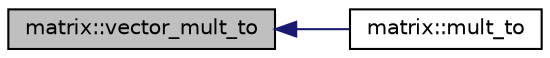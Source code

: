 digraph "matrix::vector_mult_to"
{
  edge [fontname="Helvetica",fontsize="10",labelfontname="Helvetica",labelfontsize="10"];
  node [fontname="Helvetica",fontsize="10",shape=record];
  rankdir="LR";
  Node2385 [label="matrix::vector_mult_to",height=0.2,width=0.4,color="black", fillcolor="grey75", style="filled", fontcolor="black"];
  Node2385 -> Node2386 [dir="back",color="midnightblue",fontsize="10",style="solid",fontname="Helvetica"];
  Node2386 [label="matrix::mult_to",height=0.2,width=0.4,color="black", fillcolor="white", style="filled",URL="$d1/d8d/classmatrix.html#abde18a5fb21ce4d884dceedb286ba899"];
}
